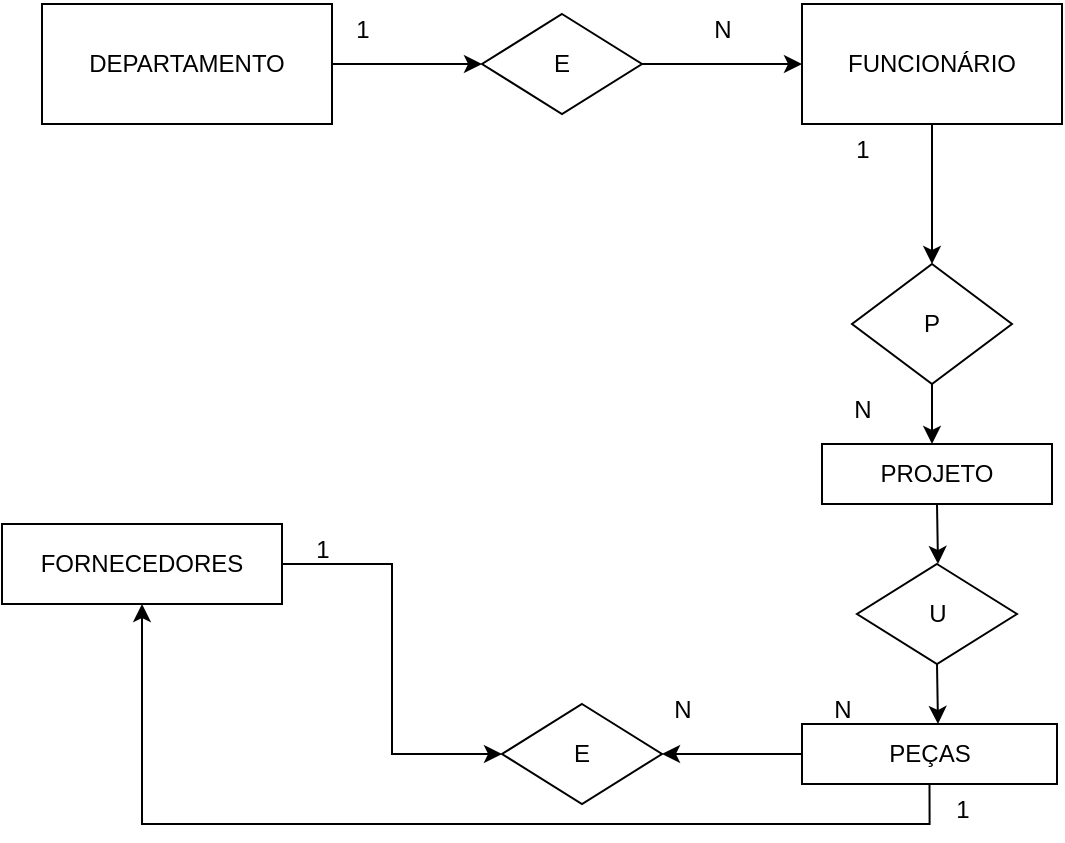 <mxfile version="21.6.9" type="github">
  <diagram id="R2lEEEUBdFMjLlhIrx00" name="Page-1">
    <mxGraphModel dx="1434" dy="718" grid="1" gridSize="10" guides="1" tooltips="1" connect="1" arrows="1" fold="1" page="1" pageScale="1" pageWidth="850" pageHeight="1100" math="0" shadow="0" extFonts="Permanent Marker^https://fonts.googleapis.com/css?family=Permanent+Marker">
      <root>
        <mxCell id="0" />
        <mxCell id="1" parent="0" />
        <mxCell id="bcnfrQNddlGjlIOqEpyJ-2" style="edgeStyle=orthogonalEdgeStyle;rounded=0;orthogonalLoop=1;jettySize=auto;html=1;exitX=1;exitY=0.5;exitDx=0;exitDy=0;" edge="1" parent="1" source="bcnfrQNddlGjlIOqEpyJ-1">
          <mxGeometry relative="1" as="geometry">
            <mxPoint x="260" y="70" as="targetPoint" />
          </mxGeometry>
        </mxCell>
        <mxCell id="bcnfrQNddlGjlIOqEpyJ-1" value="DEPARTAMENTO" style="rounded=0;whiteSpace=wrap;html=1;" vertex="1" parent="1">
          <mxGeometry x="40" y="40" width="145" height="60" as="geometry" />
        </mxCell>
        <mxCell id="bcnfrQNddlGjlIOqEpyJ-3" value="1" style="text;html=1;align=center;verticalAlign=middle;resizable=0;points=[];autosize=1;strokeColor=none;fillColor=none;" vertex="1" parent="1">
          <mxGeometry x="185" y="38" width="30" height="30" as="geometry" />
        </mxCell>
        <mxCell id="bcnfrQNddlGjlIOqEpyJ-5" style="edgeStyle=orthogonalEdgeStyle;rounded=0;orthogonalLoop=1;jettySize=auto;html=1;exitX=1;exitY=0.5;exitDx=0;exitDy=0;" edge="1" parent="1" source="bcnfrQNddlGjlIOqEpyJ-4">
          <mxGeometry relative="1" as="geometry">
            <mxPoint x="420" y="70" as="targetPoint" />
          </mxGeometry>
        </mxCell>
        <mxCell id="bcnfrQNddlGjlIOqEpyJ-4" value="E" style="rhombus;whiteSpace=wrap;html=1;" vertex="1" parent="1">
          <mxGeometry x="260" y="45" width="80" height="50" as="geometry" />
        </mxCell>
        <mxCell id="bcnfrQNddlGjlIOqEpyJ-7" style="edgeStyle=orthogonalEdgeStyle;rounded=0;orthogonalLoop=1;jettySize=auto;html=1;exitX=0.5;exitY=1;exitDx=0;exitDy=0;" edge="1" parent="1" source="bcnfrQNddlGjlIOqEpyJ-6">
          <mxGeometry relative="1" as="geometry">
            <mxPoint x="485" y="170" as="targetPoint" />
          </mxGeometry>
        </mxCell>
        <mxCell id="bcnfrQNddlGjlIOqEpyJ-6" value="FUNCIONÁRIO" style="rounded=0;whiteSpace=wrap;html=1;" vertex="1" parent="1">
          <mxGeometry x="420" y="40" width="130" height="60" as="geometry" />
        </mxCell>
        <mxCell id="bcnfrQNddlGjlIOqEpyJ-9" style="edgeStyle=orthogonalEdgeStyle;rounded=0;orthogonalLoop=1;jettySize=auto;html=1;exitX=0.5;exitY=1;exitDx=0;exitDy=0;" edge="1" parent="1" source="bcnfrQNddlGjlIOqEpyJ-8">
          <mxGeometry relative="1" as="geometry">
            <mxPoint x="485" y="260" as="targetPoint" />
          </mxGeometry>
        </mxCell>
        <mxCell id="bcnfrQNddlGjlIOqEpyJ-8" value="P" style="rhombus;whiteSpace=wrap;html=1;" vertex="1" parent="1">
          <mxGeometry x="445" y="170" width="80" height="60" as="geometry" />
        </mxCell>
        <mxCell id="bcnfrQNddlGjlIOqEpyJ-13" style="edgeStyle=orthogonalEdgeStyle;rounded=0;orthogonalLoop=1;jettySize=auto;html=1;exitX=0.5;exitY=1;exitDx=0;exitDy=0;" edge="1" parent="1" source="bcnfrQNddlGjlIOqEpyJ-10">
          <mxGeometry relative="1" as="geometry">
            <mxPoint x="488" y="290" as="targetPoint" />
          </mxGeometry>
        </mxCell>
        <mxCell id="bcnfrQNddlGjlIOqEpyJ-14" style="edgeStyle=orthogonalEdgeStyle;rounded=0;orthogonalLoop=1;jettySize=auto;html=1;exitX=0.5;exitY=1;exitDx=0;exitDy=0;" edge="1" parent="1" source="bcnfrQNddlGjlIOqEpyJ-10">
          <mxGeometry relative="1" as="geometry">
            <mxPoint x="488" y="320" as="targetPoint" />
          </mxGeometry>
        </mxCell>
        <mxCell id="bcnfrQNddlGjlIOqEpyJ-10" value="PROJETO" style="rounded=0;whiteSpace=wrap;html=1;" vertex="1" parent="1">
          <mxGeometry x="430" y="260" width="115" height="30" as="geometry" />
        </mxCell>
        <mxCell id="bcnfrQNddlGjlIOqEpyJ-11" style="edgeStyle=orthogonalEdgeStyle;rounded=0;orthogonalLoop=1;jettySize=auto;html=1;exitX=0.5;exitY=1;exitDx=0;exitDy=0;" edge="1" parent="1" source="bcnfrQNddlGjlIOqEpyJ-10" target="bcnfrQNddlGjlIOqEpyJ-10">
          <mxGeometry relative="1" as="geometry" />
        </mxCell>
        <mxCell id="bcnfrQNddlGjlIOqEpyJ-16" style="edgeStyle=orthogonalEdgeStyle;rounded=0;orthogonalLoop=1;jettySize=auto;html=1;exitX=0.5;exitY=1;exitDx=0;exitDy=0;" edge="1" parent="1" source="bcnfrQNddlGjlIOqEpyJ-15">
          <mxGeometry relative="1" as="geometry">
            <mxPoint x="488" y="400" as="targetPoint" />
          </mxGeometry>
        </mxCell>
        <mxCell id="bcnfrQNddlGjlIOqEpyJ-15" value="U" style="rhombus;whiteSpace=wrap;html=1;" vertex="1" parent="1">
          <mxGeometry x="447.5" y="320" width="80" height="50" as="geometry" />
        </mxCell>
        <mxCell id="bcnfrQNddlGjlIOqEpyJ-19" style="edgeStyle=orthogonalEdgeStyle;rounded=0;orthogonalLoop=1;jettySize=auto;html=1;exitX=0.5;exitY=1;exitDx=0;exitDy=0;" edge="1" parent="1" source="bcnfrQNddlGjlIOqEpyJ-17" target="bcnfrQNddlGjlIOqEpyJ-20">
          <mxGeometry relative="1" as="geometry">
            <mxPoint x="80" y="310" as="targetPoint" />
          </mxGeometry>
        </mxCell>
        <mxCell id="bcnfrQNddlGjlIOqEpyJ-23" style="edgeStyle=orthogonalEdgeStyle;rounded=0;orthogonalLoop=1;jettySize=auto;html=1;exitX=0;exitY=0.5;exitDx=0;exitDy=0;" edge="1" parent="1" source="bcnfrQNddlGjlIOqEpyJ-17">
          <mxGeometry relative="1" as="geometry">
            <mxPoint x="350" y="415" as="targetPoint" />
          </mxGeometry>
        </mxCell>
        <mxCell id="bcnfrQNddlGjlIOqEpyJ-17" value="PEÇAS" style="rounded=0;whiteSpace=wrap;html=1;" vertex="1" parent="1">
          <mxGeometry x="420" y="400" width="127.5" height="30" as="geometry" />
        </mxCell>
        <mxCell id="bcnfrQNddlGjlIOqEpyJ-25" style="edgeStyle=orthogonalEdgeStyle;rounded=0;orthogonalLoop=1;jettySize=auto;html=1;exitX=1;exitY=0.5;exitDx=0;exitDy=0;entryX=0;entryY=0.5;entryDx=0;entryDy=0;" edge="1" parent="1" source="bcnfrQNddlGjlIOqEpyJ-20" target="bcnfrQNddlGjlIOqEpyJ-24">
          <mxGeometry relative="1" as="geometry" />
        </mxCell>
        <mxCell id="bcnfrQNddlGjlIOqEpyJ-20" value="FORNECEDORES" style="rounded=0;whiteSpace=wrap;html=1;" vertex="1" parent="1">
          <mxGeometry x="20" y="300" width="140" height="40" as="geometry" />
        </mxCell>
        <mxCell id="bcnfrQNddlGjlIOqEpyJ-24" value="E" style="rhombus;whiteSpace=wrap;html=1;" vertex="1" parent="1">
          <mxGeometry x="270" y="390" width="80" height="50" as="geometry" />
        </mxCell>
        <mxCell id="bcnfrQNddlGjlIOqEpyJ-26" value="1" style="text;html=1;align=center;verticalAlign=middle;resizable=0;points=[];autosize=1;strokeColor=none;fillColor=none;" vertex="1" parent="1">
          <mxGeometry x="165" y="298" width="30" height="30" as="geometry" />
        </mxCell>
        <mxCell id="bcnfrQNddlGjlIOqEpyJ-27" value="N" style="text;html=1;align=center;verticalAlign=middle;resizable=0;points=[];autosize=1;strokeColor=none;fillColor=none;" vertex="1" parent="1">
          <mxGeometry x="345" y="378" width="30" height="30" as="geometry" />
        </mxCell>
        <mxCell id="bcnfrQNddlGjlIOqEpyJ-28" value="N" style="text;html=1;align=center;verticalAlign=middle;resizable=0;points=[];autosize=1;strokeColor=none;fillColor=none;" vertex="1" parent="1">
          <mxGeometry x="425" y="378" width="30" height="30" as="geometry" />
        </mxCell>
        <mxCell id="bcnfrQNddlGjlIOqEpyJ-29" value="N" style="text;html=1;align=center;verticalAlign=middle;resizable=0;points=[];autosize=1;strokeColor=none;fillColor=none;" vertex="1" parent="1">
          <mxGeometry x="435" y="228" width="30" height="30" as="geometry" />
        </mxCell>
        <mxCell id="bcnfrQNddlGjlIOqEpyJ-30" value="1" style="text;html=1;align=center;verticalAlign=middle;resizable=0;points=[];autosize=1;strokeColor=none;fillColor=none;" vertex="1" parent="1">
          <mxGeometry x="435" y="98" width="30" height="30" as="geometry" />
        </mxCell>
        <mxCell id="bcnfrQNddlGjlIOqEpyJ-31" value="N" style="text;html=1;align=center;verticalAlign=middle;resizable=0;points=[];autosize=1;strokeColor=none;fillColor=none;" vertex="1" parent="1">
          <mxGeometry x="365" y="38" width="30" height="30" as="geometry" />
        </mxCell>
        <mxCell id="bcnfrQNddlGjlIOqEpyJ-32" value="1" style="text;html=1;align=center;verticalAlign=middle;resizable=0;points=[];autosize=1;strokeColor=none;fillColor=none;" vertex="1" parent="1">
          <mxGeometry x="485" y="428" width="30" height="30" as="geometry" />
        </mxCell>
      </root>
    </mxGraphModel>
  </diagram>
</mxfile>
